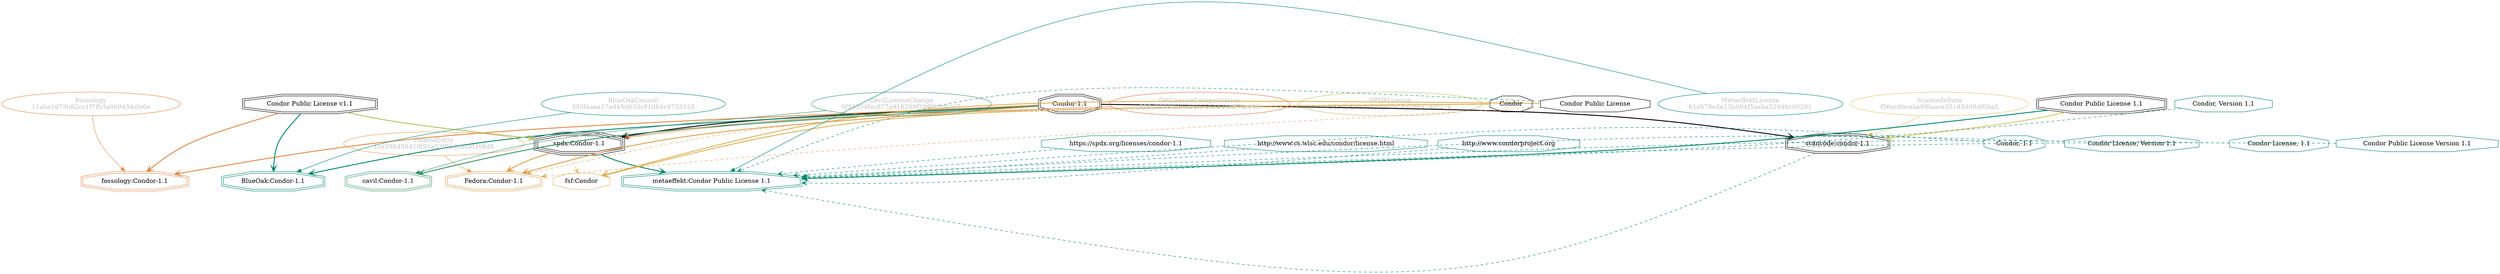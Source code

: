 strict digraph {
    node [shape=box];
    graph [splines=curved];
    1391 [label="SPDXLicense\n22b02dbfe6edcd007a5ba096474f0274"
         ,fontcolor=gray
         ,color="#b8bf62"
         ,fillcolor="beige;1"
         ,shape=ellipse];
    1392 [label="spdx:Condor-1.1"
         ,shape=tripleoctagon];
    1393 [label="Condor-1.1"
         ,shape=doubleoctagon];
    1394 [label="Condor Public License v1.1"
         ,shape=doubleoctagon];
    6271 [label="FedoraEntry\n1ce29845641f691a33f96d38ca1f06d6"
         ,fontcolor=gray
         ,color="#e09d4b"
         ,fillcolor="beige;1"
         ,shape=ellipse];
    6272 [label="Fedora:Condor-1.1"
         ,color="#e09d4b"
         ,shape=doubleoctagon];
    6273 [label="Condor Public License"
         ,shape=octagon];
    6274 [label=Condor
         ,shape=octagon];
    9076 [label="BlueOakCouncil\n350faaea17ed45d63dc91064c4733125"
         ,fontcolor=gray
         ,color="#00876c"
         ,fillcolor="beige;1"
         ,shape=ellipse];
    9077 [label="BlueOak:Condor-1.1"
         ,color="#00876c"
         ,shape=doubleoctagon];
    10132 [label="fsf:Condor"
          ,color="#deb256"
          ,shape=octagon];
    14137 [label="ScancodeData\nf56ec8bcaba9f6aace35193d094f09a5"
          ,fontcolor=gray
          ,color="#dac767"
          ,fillcolor="beige;1"
          ,shape=ellipse];
    14138 [label="scancode:condor-1.1"
          ,shape=doubleoctagon];
    14139 [label="Condor Public License 1.1"
          ,shape=doubleoctagon];
    26234 [label="Fossology\n11aba1d73b82cc1f7fb3a0b9454cfa6e"
          ,fontcolor=gray
          ,color="#e18745"
          ,fillcolor="beige;1"
          ,shape=ellipse];
    26235 [label="fossology:Condor-1.1"
          ,color="#e18745"
          ,shape=doubleoctagon];
    28647 [label="OrtLicenseCategorization\n886d98987f66a003756e434eff78c190"
          ,fontcolor=gray
          ,color="#e06f45"
          ,fillcolor="beige;1"
          ,shape=ellipse];
    36696 [label="CavilLicenseChange\n0f33354fec877a916209f29f989b6047"
          ,fontcolor=gray
          ,color="#379469"
          ,fillcolor="beige;1"
          ,shape=ellipse];
    36697 [label="cavil:Condor-1.1"
          ,color="#379469"
          ,shape=doubleoctagon];
    40469 [label="MetaeffektLicense\n61eb78e3e13b004f5aaba52946cd0281"
          ,fontcolor=gray
          ,color="#00876c"
          ,fillcolor="beige;1"
          ,shape=ellipse];
    40470 [label="metaeffekt:Condor Public License 1.1"
          ,color="#00876c"
          ,shape=doubleoctagon];
    40471 [label="Condor, Version 1.1"
          ,color="#00876c"
          ,shape=octagon];
    40472 [label="Condor, 1.1"
          ,color="#00876c"
          ,shape=octagon];
    40473 [label="Condor License, Version 1.1"
          ,color="#00876c"
          ,shape=octagon];
    40474 [label="Condor License, 1.1"
          ,color="#00876c"
          ,shape=octagon];
    40475 [label="Condor Public License Version 1.1"
          ,color="#00876c"
          ,shape=octagon];
    40476 [label="https://spdx.org/licenses/condor-1.1"
          ,color="#00876c"
          ,shape=octagon];
    40478 [label="http://www.cs.wisc.edu/condor/license.html"
          ,color="#00876c"
          ,shape=octagon];
    40480 [label="http://www.condorproject.org"
          ,color="#00876c"
          ,shape=octagon];
    1391 -> 1392 [weight=0.5
                 ,color="#b8bf62"];
    1392 -> 6272 [style=bold
                 ,arrowhead=vee
                 ,weight=0.7
                 ,color="#e09d4b"];
    1392 -> 10132 [style=dashed
                  ,arrowhead=vee
                  ,weight=0.5
                  ,color="#deb256"];
    1392 -> 40470 [style=bold
                  ,arrowhead=vee
                  ,weight=0.7
                  ,color="#00876c"];
    1393 -> 1392 [style=bold
                 ,arrowhead=vee
                 ,weight=0.7];
    1393 -> 6272 [style=bold
                 ,arrowhead=vee
                 ,weight=0.7
                 ,color="#e09d4b"];
    1393 -> 9077 [style=bold
                 ,arrowhead=vee
                 ,weight=0.7
                 ,color="#00876c"];
    1393 -> 14138 [style=bold
                  ,arrowhead=vee
                  ,weight=0.7];
    1393 -> 26235 [style=bold
                  ,arrowhead=vee
                  ,weight=0.7
                  ,color="#e18745"];
    1393 -> 36697 [style=bold
                  ,arrowhead=vee
                  ,weight=0.7
                  ,color="#379469"];
    1393 -> 36697 [style=bold
                  ,arrowhead=vee
                  ,weight=0.7
                  ,color="#379469"];
    1394 -> 1392 [style=bold
                 ,arrowhead=vee
                 ,weight=0.7
                 ,color="#b8bf62"];
    1394 -> 9077 [style=bold
                 ,arrowhead=vee
                 ,weight=0.7
                 ,color="#00876c"];
    1394 -> 26235 [style=bold
                  ,arrowhead=vee
                  ,weight=0.7
                  ,color="#e18745"];
    6271 -> 6272 [weight=0.5
                 ,color="#e09d4b"];
    6273 -> 6272 [style=dashed
                 ,arrowhead=vee
                 ,weight=0.5
                 ,color="#e09d4b"];
    6273 -> 10132 [style=bold
                  ,arrowhead=vee
                  ,weight=0.7
                  ,color="#deb256"];
    6273 -> 40470 [style=dashed
                  ,arrowhead=vee
                  ,weight=0.5
                  ,color="#00876c"];
    6274 -> 6272 [style=dashed
                 ,arrowhead=vee
                 ,weight=0.5
                 ,color="#e09d4b"];
    6274 -> 10132 [style=bold
                  ,arrowhead=vee
                  ,weight=0.7
                  ,color="#deb256"];
    9076 -> 9077 [weight=0.5
                 ,color="#00876c"];
    14137 -> 14138 [weight=0.5
                   ,color="#dac767"];
    14138 -> 40470 [style=dashed
                   ,arrowhead=vee
                   ,weight=0.5
                   ,color="#00876c"];
    14139 -> 14138 [style=bold
                   ,arrowhead=vee
                   ,weight=0.7
                   ,color="#dac767"];
    14139 -> 40470 [style=bold
                   ,arrowhead=vee
                   ,weight=0.7
                   ,color="#00876c"];
    26234 -> 26235 [weight=0.5
                   ,color="#e18745"];
    28647 -> 1392 [weight=0.5
                  ,color="#e06f45"];
    36696 -> 36697 [weight=0.5
                   ,color="#379469"];
    40469 -> 40470 [weight=0.5
                   ,color="#00876c"];
    40471 -> 40470 [style=dashed
                   ,arrowhead=vee
                   ,weight=0.5
                   ,color="#00876c"];
    40472 -> 40470 [style=dashed
                   ,arrowhead=vee
                   ,weight=0.5
                   ,color="#00876c"];
    40473 -> 40470 [style=dashed
                   ,arrowhead=vee
                   ,weight=0.5
                   ,color="#00876c"];
    40474 -> 40470 [style=dashed
                   ,arrowhead=vee
                   ,weight=0.5
                   ,color="#00876c"];
    40475 -> 40470 [style=dashed
                   ,arrowhead=vee
                   ,weight=0.5
                   ,color="#00876c"];
    40476 -> 40470 [style=dashed
                   ,arrowhead=vee
                   ,weight=0.5
                   ,color="#00876c"];
    40478 -> 40470 [style=dashed
                   ,arrowhead=vee
                   ,weight=0.5
                   ,color="#00876c"];
    40480 -> 40470 [style=dashed
                   ,arrowhead=vee
                   ,weight=0.5
                   ,color="#00876c"];
}
